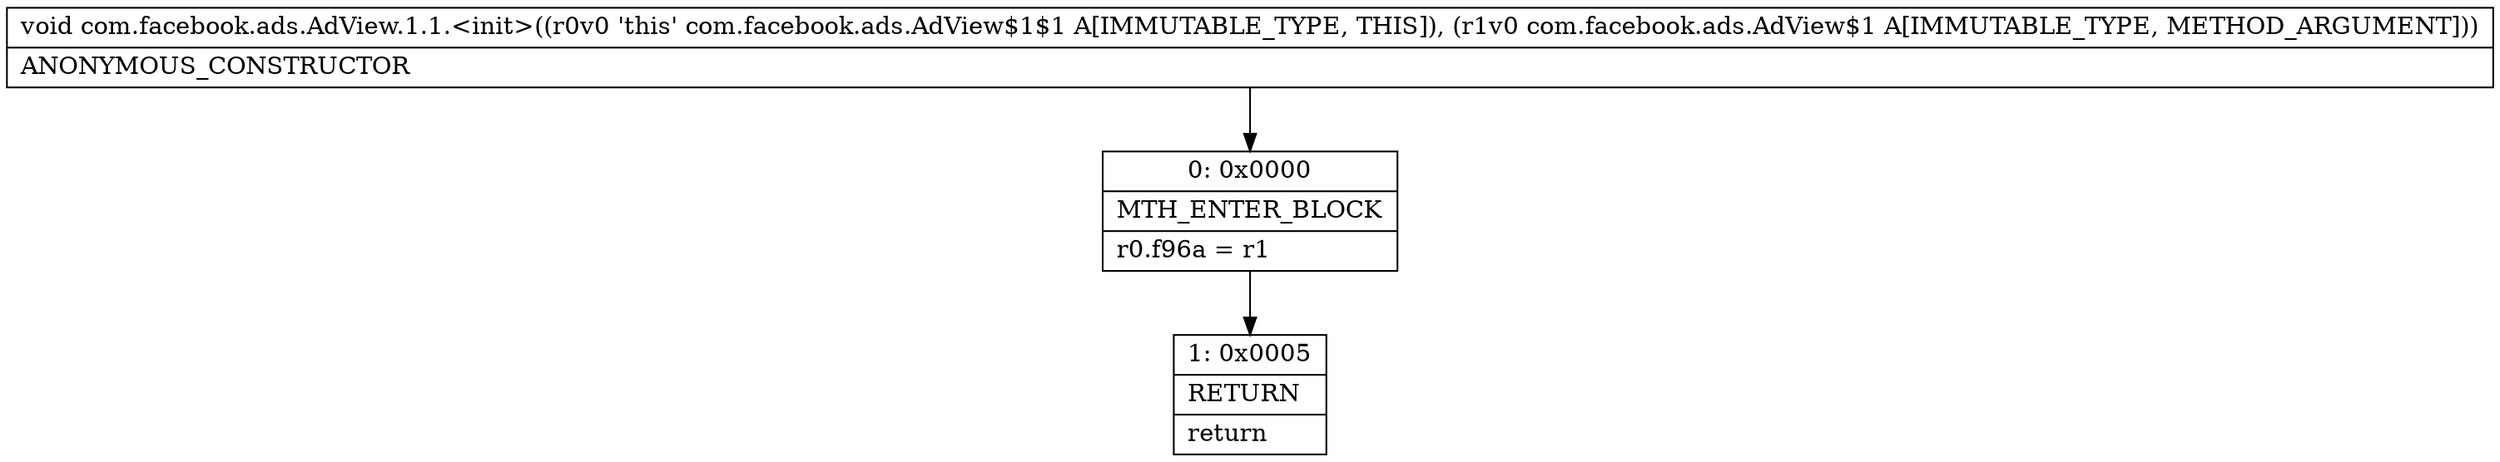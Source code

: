 digraph "CFG forcom.facebook.ads.AdView.1.1.\<init\>(Lcom\/facebook\/ads\/AdView$1;)V" {
Node_0 [shape=record,label="{0\:\ 0x0000|MTH_ENTER_BLOCK\l|r0.f96a = r1\l}"];
Node_1 [shape=record,label="{1\:\ 0x0005|RETURN\l|return\l}"];
MethodNode[shape=record,label="{void com.facebook.ads.AdView.1.1.\<init\>((r0v0 'this' com.facebook.ads.AdView$1$1 A[IMMUTABLE_TYPE, THIS]), (r1v0 com.facebook.ads.AdView$1 A[IMMUTABLE_TYPE, METHOD_ARGUMENT]))  | ANONYMOUS_CONSTRUCTOR\l}"];
MethodNode -> Node_0;
Node_0 -> Node_1;
}

